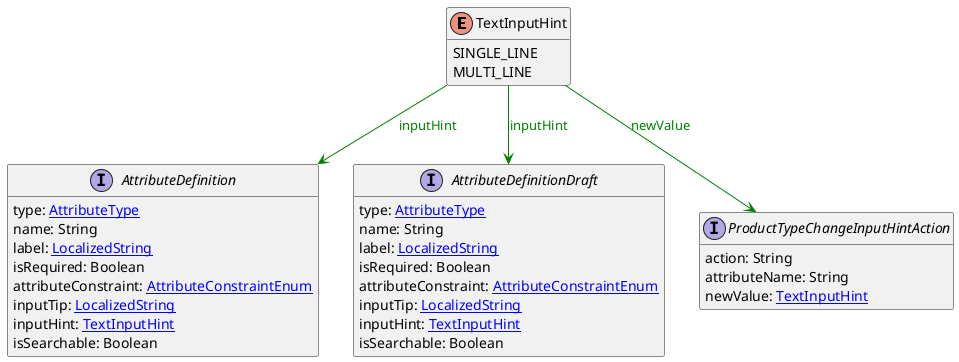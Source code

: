 @startuml

hide methods
enum TextInputHint {
    SINGLE_LINE
    MULTI_LINE
}
interface AttributeDefinition [[AttributeDefinition.svg]]  {
    type: [[AttributeType.svg AttributeType]]
    name: String
    label: [[LocalizedString.svg LocalizedString]]
    isRequired: Boolean
    attributeConstraint: [[AttributeConstraintEnum.svg AttributeConstraintEnum]]
    inputTip: [[LocalizedString.svg LocalizedString]]
    inputHint: [[TextInputHint.svg TextInputHint]]
    isSearchable: Boolean
}
interface AttributeDefinitionDraft [[AttributeDefinitionDraft.svg]]  {
    type: [[AttributeType.svg AttributeType]]
    name: String
    label: [[LocalizedString.svg LocalizedString]]
    isRequired: Boolean
    attributeConstraint: [[AttributeConstraintEnum.svg AttributeConstraintEnum]]
    inputTip: [[LocalizedString.svg LocalizedString]]
    inputHint: [[TextInputHint.svg TextInputHint]]
    isSearchable: Boolean
}
interface ProductTypeChangeInputHintAction [[ProductTypeChangeInputHintAction.svg]]  {
    action: String
    attributeName: String
    newValue: [[TextInputHint.svg TextInputHint]]
}
TextInputHint --> AttributeDefinition #green;text:green : "inputHint"
TextInputHint --> AttributeDefinitionDraft #green;text:green : "inputHint"
TextInputHint --> ProductTypeChangeInputHintAction #green;text:green : "newValue"
@enduml
